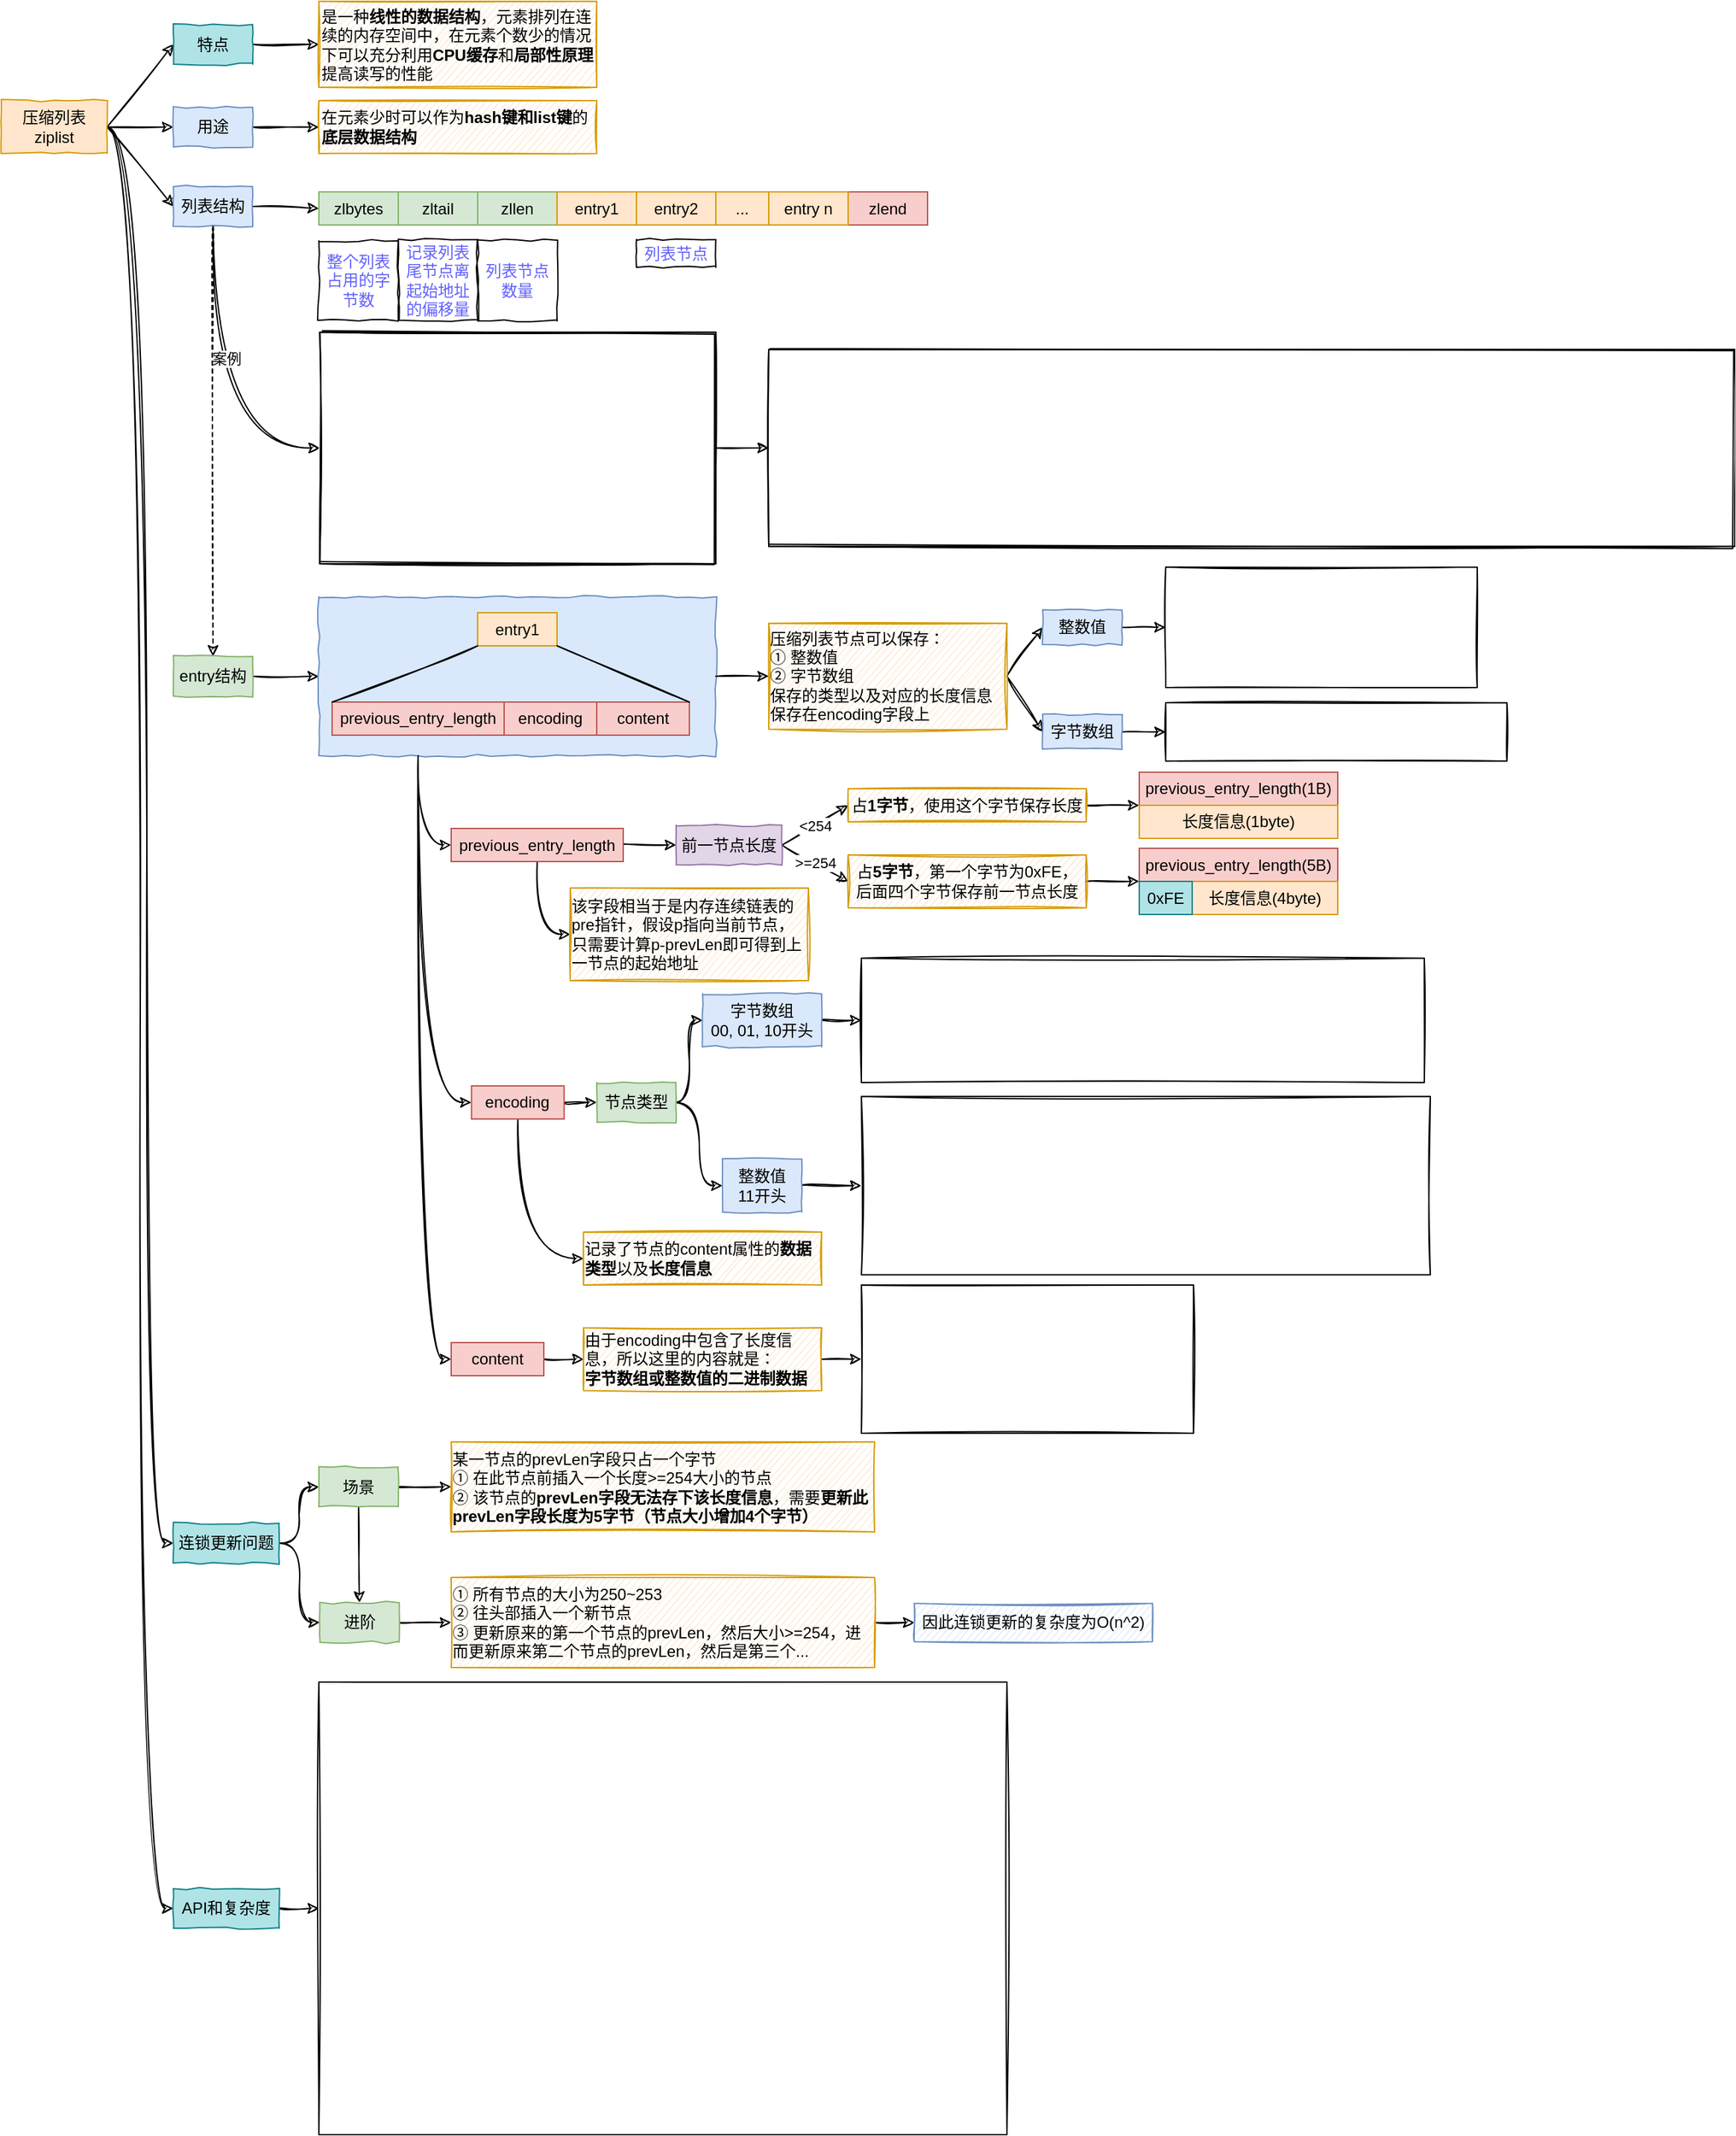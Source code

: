 <mxfile>
    <diagram id="oHw9LolxmyB7uLPVuN6H" name="第 1 页">
        <mxGraphModel dx="1165" dy="670" grid="1" gridSize="10" guides="1" tooltips="1" connect="1" arrows="1" fold="1" page="1" pageScale="1" pageWidth="827" pageHeight="1169" math="0" shadow="0">
            <root>
                <mxCell id="0"/>
                <mxCell id="1" parent="0"/>
                <mxCell id="4" style="edgeStyle=none;html=1;exitX=1;exitY=0.5;exitDx=0;exitDy=0;entryX=0;entryY=0.5;entryDx=0;entryDy=0;sketch=1;" parent="1" source="2" target="3" edge="1">
                    <mxGeometry relative="1" as="geometry"/>
                </mxCell>
                <mxCell id="9" style="edgeStyle=none;sketch=1;html=1;exitX=1;exitY=0.5;exitDx=0;exitDy=0;entryX=0;entryY=0.5;entryDx=0;entryDy=0;" parent="1" source="2" target="7" edge="1">
                    <mxGeometry relative="1" as="geometry"/>
                </mxCell>
                <mxCell id="14" style="edgeStyle=none;html=1;exitX=1;exitY=0.5;exitDx=0;exitDy=0;entryX=0;entryY=0.5;entryDx=0;entryDy=0;sketch=1;" edge="1" parent="1" source="2" target="13">
                    <mxGeometry relative="1" as="geometry"/>
                </mxCell>
                <mxCell id="98" style="edgeStyle=orthogonalEdgeStyle;curved=1;sketch=1;html=1;exitX=1;exitY=0.5;exitDx=0;exitDy=0;entryX=0;entryY=0.5;entryDx=0;entryDy=0;fontColor=#000000;endArrow=classic;endFill=1;" edge="1" parent="1" source="2" target="97">
                    <mxGeometry relative="1" as="geometry">
                        <Array as="points">
                            <mxPoint x="150" y="115"/>
                            <mxPoint x="150" y="1185"/>
                        </Array>
                    </mxGeometry>
                </mxCell>
                <mxCell id="112" style="edgeStyle=orthogonalEdgeStyle;curved=1;sketch=1;html=1;exitX=1;exitY=0.5;exitDx=0;exitDy=0;entryX=0;entryY=0.5;entryDx=0;entryDy=0;fontColor=#000000;endArrow=classic;endFill=1;" edge="1" parent="1" source="2" target="111">
                    <mxGeometry relative="1" as="geometry"/>
                </mxCell>
                <mxCell id="2" value="压缩列表&lt;br&gt;ziplist" style="rounded=0;whiteSpace=wrap;html=1;fillColor=#ffe6cc;strokeColor=#d79b00;comic=1;" parent="1" vertex="1">
                    <mxGeometry x="40" y="95" width="80" height="40" as="geometry"/>
                </mxCell>
                <mxCell id="6" style="edgeStyle=none;sketch=1;html=1;exitX=1;exitY=0.5;exitDx=0;exitDy=0;entryX=0;entryY=0.5;entryDx=0;entryDy=0;" parent="1" source="3" target="5" edge="1">
                    <mxGeometry relative="1" as="geometry"/>
                </mxCell>
                <mxCell id="3" value="用途" style="rounded=0;whiteSpace=wrap;html=1;fillColor=#dae8fc;strokeColor=#6c8ebf;comic=1;" parent="1" vertex="1">
                    <mxGeometry x="170" y="100" width="60" height="30" as="geometry"/>
                </mxCell>
                <mxCell id="5" value="在元素少时可以作为&lt;b&gt;hash键和list键&lt;/b&gt;的&lt;b&gt;底层数据结构&lt;/b&gt;" style="rounded=0;whiteSpace=wrap;html=1;fillColor=#ffe6cc;strokeColor=#d79b00;comic=1;sketch=1;align=left;" parent="1" vertex="1">
                    <mxGeometry x="280" y="95" width="210" height="40" as="geometry"/>
                </mxCell>
                <mxCell id="11" style="edgeStyle=none;sketch=1;html=1;exitX=1;exitY=0.5;exitDx=0;exitDy=0;entryX=0;entryY=0.5;entryDx=0;entryDy=0;" parent="1" source="7" target="10" edge="1">
                    <mxGeometry relative="1" as="geometry"/>
                </mxCell>
                <mxCell id="7" value="特点" style="rounded=0;whiteSpace=wrap;html=1;fillColor=#b0e3e6;strokeColor=#0e8088;comic=1;" parent="1" vertex="1">
                    <mxGeometry x="170" y="37.5" width="60" height="30" as="geometry"/>
                </mxCell>
                <mxCell id="10" value="是一种&lt;b&gt;线性的数据结构&lt;/b&gt;，元素排列在连续的内存空间中，在元素个数少的情况下可以充分利用&lt;b&gt;CPU缓存&lt;/b&gt;和&lt;b&gt;局部性原理&lt;/b&gt;提高读写的性能" style="rounded=0;whiteSpace=wrap;html=1;fillColor=#ffe6cc;strokeColor=#d79b00;comic=1;sketch=1;align=left;" parent="1" vertex="1">
                    <mxGeometry x="280" y="20" width="210" height="65" as="geometry"/>
                </mxCell>
                <mxCell id="23" style="edgeStyle=none;sketch=1;html=1;exitX=1;exitY=0.5;exitDx=0;exitDy=0;entryX=0;entryY=0.5;entryDx=0;entryDy=0;" edge="1" parent="1" source="13" target="15">
                    <mxGeometry relative="1" as="geometry"/>
                </mxCell>
                <mxCell id="35" style="edgeStyle=orthogonalEdgeStyle;curved=1;rounded=0;sketch=1;html=1;exitX=0.5;exitY=1;exitDx=0;exitDy=0;entryX=0.5;entryY=0;entryDx=0;entryDy=0;fontColor=#000000;dashed=1;" edge="1" parent="1" source="13" target="34">
                    <mxGeometry relative="1" as="geometry"/>
                </mxCell>
                <mxCell id="13" value="列表结构" style="rounded=0;whiteSpace=wrap;html=1;fillColor=#dae8fc;strokeColor=#6c8ebf;comic=1;" vertex="1" parent="1">
                    <mxGeometry x="170" y="160" width="60" height="30" as="geometry"/>
                </mxCell>
                <mxCell id="24" value="&lt;font color=&quot;#6262fc&quot;&gt;整个列表占用的字节数&lt;/font&gt;" style="rounded=0;whiteSpace=wrap;html=1;fillColor=none;strokeColor=default;comic=1;" vertex="1" parent="1">
                    <mxGeometry x="280" y="201" width="60" height="60" as="geometry"/>
                </mxCell>
                <mxCell id="25" value="&lt;font color=&quot;#6262fc&quot;&gt;记录列表尾节点离起始地址的偏移量&lt;/font&gt;" style="rounded=0;whiteSpace=wrap;html=1;fillColor=none;strokeColor=default;comic=1;" vertex="1" parent="1">
                    <mxGeometry x="340" y="200" width="60" height="61" as="geometry"/>
                </mxCell>
                <mxCell id="15" value="zlbytes" style="rounded=0;whiteSpace=wrap;html=1;fillColor=#d5e8d4;strokeColor=#82b366;comic=0;" vertex="1" parent="1">
                    <mxGeometry x="280" y="164" width="60" height="25" as="geometry"/>
                </mxCell>
                <mxCell id="16" value="zltail" style="rounded=0;whiteSpace=wrap;html=1;fillColor=#d5e8d4;strokeColor=#82b366;comic=0;" vertex="1" parent="1">
                    <mxGeometry x="340" y="164" width="60" height="25" as="geometry"/>
                </mxCell>
                <mxCell id="17" value="zllen" style="rounded=0;whiteSpace=wrap;html=1;fillColor=#d5e8d4;strokeColor=#82b366;comic=0;" vertex="1" parent="1">
                    <mxGeometry x="400" y="164" width="60" height="25" as="geometry"/>
                </mxCell>
                <mxCell id="18" value="&lt;span&gt;entry1&lt;/span&gt;" style="rounded=0;whiteSpace=wrap;html=1;fillColor=#ffe6cc;strokeColor=#d79b00;comic=0;" vertex="1" parent="1">
                    <mxGeometry x="460" y="164" width="60" height="25" as="geometry"/>
                </mxCell>
                <mxCell id="19" value="entry2" style="rounded=0;whiteSpace=wrap;html=1;fillColor=#ffe6cc;strokeColor=#d79b00;comic=0;" vertex="1" parent="1">
                    <mxGeometry x="520" y="164" width="60" height="25" as="geometry"/>
                </mxCell>
                <mxCell id="20" value="..." style="rounded=0;whiteSpace=wrap;html=1;fillColor=#ffe6cc;strokeColor=#d79b00;comic=0;" vertex="1" parent="1">
                    <mxGeometry x="580" y="164" width="40" height="25" as="geometry"/>
                </mxCell>
                <mxCell id="21" value="zlend" style="rounded=0;whiteSpace=wrap;html=1;fillColor=#f8cecc;strokeColor=#b85450;comic=0;" vertex="1" parent="1">
                    <mxGeometry x="680" y="164" width="60" height="25" as="geometry"/>
                </mxCell>
                <mxCell id="26" value="entry n" style="rounded=0;whiteSpace=wrap;html=1;fillColor=#ffe6cc;strokeColor=#d79b00;comic=0;" vertex="1" parent="1">
                    <mxGeometry x="620" y="164" width="60" height="25" as="geometry"/>
                </mxCell>
                <mxCell id="27" value="&lt;font color=&quot;#6262fc&quot;&gt;列表节点数量&lt;/font&gt;" style="rounded=0;whiteSpace=wrap;html=1;fillColor=none;strokeColor=default;comic=1;" vertex="1" parent="1">
                    <mxGeometry x="400" y="200.5" width="60" height="61" as="geometry"/>
                </mxCell>
                <mxCell id="28" value="&lt;font color=&quot;#6262fc&quot;&gt;列表节点&lt;/font&gt;" style="rounded=0;whiteSpace=wrap;html=1;fillColor=none;strokeColor=default;comic=1;" vertex="1" parent="1">
                    <mxGeometry x="520" y="200" width="60" height="21" as="geometry"/>
                </mxCell>
                <mxCell id="33" style="edgeStyle=orthogonalEdgeStyle;rounded=0;sketch=1;html=1;exitX=1;exitY=0.5;exitDx=0;exitDy=0;entryX=0;entryY=0.5;entryDx=0;entryDy=0;fontColor=#000000;" edge="1" parent="1" source="30" target="32">
                    <mxGeometry relative="1" as="geometry"/>
                </mxCell>
                <mxCell id="30" value="" style="shape=image;imageAspect=0;aspect=fixed;verticalLabelPosition=bottom;verticalAlign=top;comic=0;fontColor=#6262FC;strokeColor=default;fillColor=none;image=https://img-blog.csdnimg.cn/0557d60a5f5a4d39a0c302917029f868.png?x-oss-process=image/watermark,type_d3F5LXplbmhlaQ,shadow_50,text_Q1NETiBAcGNqXzg4OA==,size_20,color_FFFFFF,t_70,g_se,x_16#pic_center;imageBackground=default;imageBorder=default;sketch=1;" vertex="1" parent="1">
                    <mxGeometry x="280.66" y="270" width="299.34" height="175" as="geometry"/>
                </mxCell>
                <mxCell id="32" value="" style="shape=image;imageAspect=0;aspect=fixed;verticalLabelPosition=bottom;verticalAlign=top;comic=0;sketch=1;fontColor=#000000;strokeColor=default;fillColor=none;image=https://img-blog.csdnimg.cn/5f241d1663fc4f9e9c17f43644761e2d.png?x-oss-process=image/watermark,type_d3F5LXplbmhlaQ,shadow_50,text_Q1NETiBAcGNqXzg4OA==,size_20,color_FFFFFF,t_70,g_se,x_16#pic_center;imageBackground=default;imageBorder=default;" vertex="1" parent="1">
                    <mxGeometry x="620" y="283.09" width="730" height="148.81" as="geometry"/>
                </mxCell>
                <mxCell id="45" style="edgeStyle=none;rounded=0;sketch=1;html=1;exitX=1;exitY=0.5;exitDx=0;exitDy=0;entryX=0;entryY=0.5;entryDx=0;entryDy=0;fontColor=#000000;endArrow=classic;endFill=1;" edge="1" parent="1" source="34" target="43">
                    <mxGeometry relative="1" as="geometry"/>
                </mxCell>
                <mxCell id="34" value="entry结构" style="rounded=0;whiteSpace=wrap;html=1;fillColor=#d5e8d4;strokeColor=#82b366;comic=1;" vertex="1" parent="1">
                    <mxGeometry x="170" y="515" width="60" height="30" as="geometry"/>
                </mxCell>
                <mxCell id="31" value="&lt;font color=&quot;#000000&quot;&gt;案例&lt;/font&gt;" style="edgeStyle=orthogonalEdgeStyle;sketch=1;html=1;exitX=0.5;exitY=1;exitDx=0;exitDy=0;entryX=0;entryY=0.5;entryDx=0;entryDy=0;fontColor=#6262FC;rounded=0;curved=1;" edge="1" parent="1" source="13" target="30">
                    <mxGeometry x="-0.194" y="10" relative="1" as="geometry">
                        <mxPoint as="offset"/>
                    </mxGeometry>
                </mxCell>
                <mxCell id="44" value="" style="group" vertex="1" connectable="0" parent="1">
                    <mxGeometry x="280" y="470" width="300" height="120" as="geometry"/>
                </mxCell>
                <mxCell id="43" value="" style="rounded=0;whiteSpace=wrap;html=1;fillColor=#dae8fc;strokeColor=#6c8ebf;comic=1;" vertex="1" parent="44">
                    <mxGeometry width="300" height="120" as="geometry"/>
                </mxCell>
                <mxCell id="36" value="&lt;span&gt;entry1&lt;/span&gt;" style="rounded=0;whiteSpace=wrap;html=1;fillColor=#ffe6cc;strokeColor=#d79b00;comic=0;" vertex="1" parent="44">
                    <mxGeometry x="120" y="12" width="60" height="25" as="geometry"/>
                </mxCell>
                <mxCell id="37" value="&lt;span&gt;previous_entry_length&lt;/span&gt;" style="rounded=0;whiteSpace=wrap;html=1;fillColor=#f8cecc;strokeColor=#b85450;comic=0;" vertex="1" parent="44">
                    <mxGeometry x="10" y="79.5" width="130" height="25" as="geometry"/>
                </mxCell>
                <mxCell id="41" style="edgeStyle=none;rounded=0;sketch=1;html=1;exitX=0;exitY=1;exitDx=0;exitDy=0;entryX=0;entryY=0;entryDx=0;entryDy=0;fontColor=#000000;endArrow=none;endFill=0;" edge="1" parent="44" source="36" target="37">
                    <mxGeometry relative="1" as="geometry"/>
                </mxCell>
                <mxCell id="38" value="&lt;span&gt;encoding&lt;/span&gt;" style="rounded=0;whiteSpace=wrap;html=1;fillColor=#f8cecc;strokeColor=#b85450;comic=0;" vertex="1" parent="44">
                    <mxGeometry x="140" y="79.5" width="70" height="25" as="geometry"/>
                </mxCell>
                <mxCell id="39" value="&lt;span&gt;content&lt;/span&gt;" style="rounded=0;whiteSpace=wrap;html=1;fillColor=#f8cecc;strokeColor=#b85450;comic=0;" vertex="1" parent="44">
                    <mxGeometry x="210" y="79.5" width="70" height="25" as="geometry"/>
                </mxCell>
                <mxCell id="42" style="edgeStyle=none;rounded=0;sketch=1;html=1;exitX=1;exitY=1;exitDx=0;exitDy=0;entryX=1;entryY=0;entryDx=0;entryDy=0;fontColor=#000000;endArrow=none;endFill=0;" edge="1" parent="44" source="36" target="39">
                    <mxGeometry relative="1" as="geometry"/>
                </mxCell>
                <mxCell id="50" style="edgeStyle=none;rounded=0;sketch=1;html=1;exitX=1;exitY=0.5;exitDx=0;exitDy=0;entryX=0;entryY=0.5;entryDx=0;entryDy=0;fontColor=#000000;endArrow=classic;endFill=1;" edge="1" parent="1" source="46" target="48">
                    <mxGeometry relative="1" as="geometry"/>
                </mxCell>
                <mxCell id="51" style="edgeStyle=none;rounded=0;sketch=1;html=1;exitX=1;exitY=0.5;exitDx=0;exitDy=0;entryX=0;entryY=0.5;entryDx=0;entryDy=0;fontColor=#000000;endArrow=classic;endFill=1;" edge="1" parent="1" source="46" target="49">
                    <mxGeometry relative="1" as="geometry"/>
                </mxCell>
                <mxCell id="46" value="&lt;div style=&quot;text-align: left&quot;&gt;&lt;span&gt;压缩列表节点可以保存：&lt;/span&gt;&lt;/div&gt;&lt;div style=&quot;text-align: left&quot;&gt;&lt;span&gt;① 整数值&lt;/span&gt;&lt;/div&gt;&lt;div style=&quot;text-align: left&quot;&gt;&lt;span&gt;② 字节数组&lt;/span&gt;&lt;/div&gt;&lt;div style=&quot;text-align: left&quot;&gt;&lt;span&gt;保存的类型以及对应的长度信息保存在encoding字段上&lt;/span&gt;&lt;/div&gt;" style="rounded=0;whiteSpace=wrap;html=1;fillColor=#ffe6cc;strokeColor=#d79b00;comic=1;sketch=1;" vertex="1" parent="1">
                    <mxGeometry x="620" y="490" width="180" height="80" as="geometry"/>
                </mxCell>
                <mxCell id="47" style="edgeStyle=none;rounded=0;sketch=1;html=1;exitX=1;exitY=0.5;exitDx=0;exitDy=0;entryX=0;entryY=0.5;entryDx=0;entryDy=0;fontColor=#000000;endArrow=classic;endFill=1;" edge="1" parent="1" source="43" target="46">
                    <mxGeometry relative="1" as="geometry"/>
                </mxCell>
                <mxCell id="55" style="edgeStyle=none;rounded=0;sketch=1;html=1;exitX=1;exitY=0.5;exitDx=0;exitDy=0;entryX=0;entryY=0.5;entryDx=0;entryDy=0;fontColor=#000000;endArrow=classic;endFill=1;" edge="1" parent="1" source="48" target="54">
                    <mxGeometry relative="1" as="geometry"/>
                </mxCell>
                <mxCell id="48" value="整数值" style="rounded=0;whiteSpace=wrap;html=1;fillColor=#dae8fc;strokeColor=#6c8ebf;comic=1;" vertex="1" parent="1">
                    <mxGeometry x="827" y="480" width="60" height="26" as="geometry"/>
                </mxCell>
                <mxCell id="53" style="edgeStyle=none;rounded=0;sketch=1;html=1;exitX=1;exitY=0.5;exitDx=0;exitDy=0;entryX=0;entryY=0.5;entryDx=0;entryDy=0;fontColor=#000000;endArrow=classic;endFill=1;" edge="1" parent="1" source="49" target="52">
                    <mxGeometry relative="1" as="geometry"/>
                </mxCell>
                <mxCell id="49" value="字节数组" style="rounded=0;whiteSpace=wrap;html=1;fillColor=#dae8fc;strokeColor=#6c8ebf;comic=1;" vertex="1" parent="1">
                    <mxGeometry x="827" y="559" width="60" height="26" as="geometry"/>
                </mxCell>
                <mxCell id="52" value="" style="shape=image;imageAspect=0;aspect=fixed;verticalLabelPosition=bottom;verticalAlign=top;comic=0;sketch=1;fontColor=#000000;strokeColor=default;fillColor=none;image=https://codereaper-image-bed.oss-cn-shenzhen.aliyuncs.com/img/image-20220911155038966.png;imageBorder=default;" vertex="1" parent="1">
                    <mxGeometry x="920" y="550" width="257.86" height="44.13" as="geometry"/>
                </mxCell>
                <mxCell id="54" value="" style="shape=image;imageAspect=0;aspect=fixed;verticalLabelPosition=bottom;verticalAlign=top;comic=0;sketch=1;fontColor=#000000;strokeColor=default;fillColor=none;image=https://codereaper-image-bed.oss-cn-shenzhen.aliyuncs.com/img/image-20220911155111580.png;imageBorder=default;" vertex="1" parent="1">
                    <mxGeometry x="920" y="447.5" width="235.42" height="91" as="geometry"/>
                </mxCell>
                <mxCell id="60" style="edgeStyle=orthogonalEdgeStyle;curved=1;rounded=0;sketch=1;html=1;exitX=1;exitY=0.5;exitDx=0;exitDy=0;entryX=0;entryY=0.5;entryDx=0;entryDy=0;fontColor=#000000;endArrow=classic;endFill=1;" edge="1" parent="1" source="56" target="59">
                    <mxGeometry relative="1" as="geometry"/>
                </mxCell>
                <mxCell id="77" style="edgeStyle=orthogonalEdgeStyle;curved=1;sketch=1;html=1;exitX=0.5;exitY=1;exitDx=0;exitDy=0;entryX=0;entryY=0.5;entryDx=0;entryDy=0;fontColor=#000000;endArrow=classic;endFill=1;" edge="1" parent="1" source="56" target="76">
                    <mxGeometry relative="1" as="geometry"/>
                </mxCell>
                <mxCell id="56" value="&lt;span&gt;previous_entry_length&lt;/span&gt;" style="rounded=0;whiteSpace=wrap;html=1;fillColor=#f8cecc;strokeColor=#b85450;comic=0;" vertex="1" parent="1">
                    <mxGeometry x="380" y="645" width="130" height="25" as="geometry"/>
                </mxCell>
                <mxCell id="57" style="edgeStyle=orthogonalEdgeStyle;rounded=0;sketch=1;html=1;exitX=0.25;exitY=1;exitDx=0;exitDy=0;entryX=0;entryY=0.5;entryDx=0;entryDy=0;fontColor=#000000;endArrow=classic;endFill=1;curved=1;" edge="1" parent="1" source="43" target="56">
                    <mxGeometry relative="1" as="geometry"/>
                </mxCell>
                <mxCell id="62" value="&amp;lt;254" style="rounded=0;sketch=1;html=1;exitX=1;exitY=0.5;exitDx=0;exitDy=0;entryX=0;entryY=0.5;entryDx=0;entryDy=0;fontColor=#000000;endArrow=classic;endFill=1;" edge="1" parent="1" source="59" target="61">
                    <mxGeometry relative="1" as="geometry"/>
                </mxCell>
                <mxCell id="64" value="&amp;gt;=254" style="edgeStyle=none;rounded=0;sketch=1;html=1;exitX=1;exitY=0.5;exitDx=0;exitDy=0;entryX=0;entryY=0.5;entryDx=0;entryDy=0;fontColor=#000000;endArrow=classic;endFill=1;" edge="1" parent="1" source="59" target="63">
                    <mxGeometry relative="1" as="geometry"/>
                </mxCell>
                <mxCell id="59" value="前一节点长度" style="rounded=0;whiteSpace=wrap;html=1;fillColor=#e1d5e7;strokeColor=#9673a6;comic=1;" vertex="1" parent="1">
                    <mxGeometry x="550" y="642.5" width="80" height="30" as="geometry"/>
                </mxCell>
                <mxCell id="68" style="edgeStyle=none;rounded=0;sketch=1;html=1;exitX=1;exitY=0.5;exitDx=0;exitDy=0;entryX=0;entryY=0;entryDx=0;entryDy=0;fontColor=#000000;endArrow=classic;endFill=1;" edge="1" parent="1" source="61" target="66">
                    <mxGeometry relative="1" as="geometry"/>
                </mxCell>
                <mxCell id="61" value="占&lt;b&gt;1字节&lt;/b&gt;，使用这个字节保存长度" style="rounded=0;whiteSpace=wrap;html=1;fillColor=#ffe6cc;strokeColor=#d79b00;comic=1;sketch=1;" vertex="1" parent="1">
                    <mxGeometry x="680" y="615" width="180" height="25" as="geometry"/>
                </mxCell>
                <mxCell id="73" style="edgeStyle=none;rounded=0;sketch=1;html=1;exitX=1;exitY=0.5;exitDx=0;exitDy=0;entryX=0;entryY=1;entryDx=0;entryDy=0;fontColor=#000000;endArrow=classic;endFill=1;" edge="1" parent="1" source="63" target="70">
                    <mxGeometry relative="1" as="geometry"/>
                </mxCell>
                <mxCell id="63" value="占&lt;b&gt;5字节&lt;/b&gt;，第一个字节为0xFE，后面四个字节保存前一节点长度" style="rounded=0;whiteSpace=wrap;html=1;fillColor=#ffe6cc;strokeColor=#d79b00;comic=1;sketch=1;" vertex="1" parent="1">
                    <mxGeometry x="680" y="665" width="180" height="40" as="geometry"/>
                </mxCell>
                <mxCell id="67" value="" style="group" vertex="1" connectable="0" parent="1">
                    <mxGeometry x="900" y="602.5" width="150" height="50" as="geometry"/>
                </mxCell>
                <mxCell id="65" value="&lt;span&gt;previous_entry_length(1B)&lt;/span&gt;" style="rounded=0;whiteSpace=wrap;html=1;fillColor=#f8cecc;strokeColor=#b85450;comic=0;" vertex="1" parent="67">
                    <mxGeometry width="150" height="25" as="geometry"/>
                </mxCell>
                <mxCell id="66" value="长度信息(1byte)" style="rounded=0;whiteSpace=wrap;html=1;fillColor=#ffe6cc;strokeColor=#d79b00;comic=0;" vertex="1" parent="67">
                    <mxGeometry y="25" width="150" height="25" as="geometry"/>
                </mxCell>
                <mxCell id="69" value="" style="group" vertex="1" connectable="0" parent="1">
                    <mxGeometry x="900" y="660" width="150" height="50" as="geometry"/>
                </mxCell>
                <mxCell id="70" value="&lt;span&gt;previous_entry_length(5B)&lt;/span&gt;" style="rounded=0;whiteSpace=wrap;html=1;fillColor=#f8cecc;strokeColor=#b85450;comic=0;" vertex="1" parent="69">
                    <mxGeometry width="150" height="25" as="geometry"/>
                </mxCell>
                <mxCell id="71" value="长度信息(4byte)" style="rounded=0;whiteSpace=wrap;html=1;fillColor=#ffe6cc;strokeColor=#d79b00;comic=0;" vertex="1" parent="69">
                    <mxGeometry x="40" y="25" width="110" height="25" as="geometry"/>
                </mxCell>
                <mxCell id="72" value="0xFE" style="rounded=0;whiteSpace=wrap;html=1;fillColor=#b0e3e6;strokeColor=#0e8088;comic=0;" vertex="1" parent="69">
                    <mxGeometry y="25" width="40" height="25" as="geometry"/>
                </mxCell>
                <mxCell id="79" style="edgeStyle=orthogonalEdgeStyle;curved=1;sketch=1;html=1;exitX=0.5;exitY=1;exitDx=0;exitDy=0;entryX=0;entryY=0.5;entryDx=0;entryDy=0;fontColor=#000000;endArrow=classic;endFill=1;" edge="1" parent="1" source="74" target="78">
                    <mxGeometry relative="1" as="geometry"/>
                </mxCell>
                <mxCell id="82" style="edgeStyle=orthogonalEdgeStyle;curved=1;sketch=1;html=1;exitX=1;exitY=0.5;exitDx=0;exitDy=0;entryX=0;entryY=0.5;entryDx=0;entryDy=0;fontColor=#000000;endArrow=classic;endFill=1;" edge="1" parent="1" source="74" target="81">
                    <mxGeometry relative="1" as="geometry"/>
                </mxCell>
                <mxCell id="74" value="&lt;span&gt;encoding&lt;/span&gt;" style="rounded=0;whiteSpace=wrap;html=1;fillColor=#f8cecc;strokeColor=#b85450;comic=0;" vertex="1" parent="1">
                    <mxGeometry x="395.33" y="839.54" width="70" height="25" as="geometry"/>
                </mxCell>
                <mxCell id="75" style="edgeStyle=orthogonalEdgeStyle;sketch=1;html=1;exitX=0.25;exitY=1;exitDx=0;exitDy=0;entryX=0;entryY=0.5;entryDx=0;entryDy=0;fontColor=#000000;endArrow=classic;endFill=1;curved=1;" edge="1" parent="1" source="43" target="74">
                    <mxGeometry relative="1" as="geometry">
                        <Array as="points">
                            <mxPoint x="355" y="852"/>
                        </Array>
                    </mxGeometry>
                </mxCell>
                <mxCell id="76" value="&lt;div style=&quot;text-align: left&quot;&gt;该字段相当于是内存连续链表的pre指针，假设p指向当前节点，只需要计算p-prevLen即可得到上一节点的起始地址&lt;/div&gt;" style="rounded=0;whiteSpace=wrap;html=1;fillColor=#ffe6cc;strokeColor=#d79b00;comic=1;sketch=1;" vertex="1" parent="1">
                    <mxGeometry x="470" y="690" width="180" height="70" as="geometry"/>
                </mxCell>
                <mxCell id="78" value="&lt;div style=&quot;text-align: left&quot;&gt;记录了节点的content属性的&lt;b&gt;数据类型&lt;/b&gt;以及&lt;b&gt;长度信息&lt;/b&gt;&lt;/div&gt;" style="rounded=0;whiteSpace=wrap;html=1;fillColor=#ffe6cc;strokeColor=#d79b00;comic=1;sketch=1;" vertex="1" parent="1">
                    <mxGeometry x="480" y="950" width="180" height="40" as="geometry"/>
                </mxCell>
                <mxCell id="85" style="edgeStyle=orthogonalEdgeStyle;curved=1;sketch=1;html=1;exitX=1;exitY=0.5;exitDx=0;exitDy=0;entryX=0;entryY=0.5;entryDx=0;entryDy=0;fontColor=#000000;endArrow=classic;endFill=1;" edge="1" parent="1" source="81" target="83">
                    <mxGeometry relative="1" as="geometry"/>
                </mxCell>
                <mxCell id="86" style="edgeStyle=orthogonalEdgeStyle;curved=1;sketch=1;html=1;exitX=1;exitY=0.5;exitDx=0;exitDy=0;entryX=0;entryY=0.5;entryDx=0;entryDy=0;fontColor=#000000;endArrow=classic;endFill=1;" edge="1" parent="1" source="81" target="84">
                    <mxGeometry relative="1" as="geometry"/>
                </mxCell>
                <mxCell id="81" value="节点类型" style="rounded=0;whiteSpace=wrap;html=1;fillColor=#d5e8d4;strokeColor=#82b366;comic=1;" vertex="1" parent="1">
                    <mxGeometry x="490" y="837.04" width="60" height="30" as="geometry"/>
                </mxCell>
                <mxCell id="88" style="edgeStyle=orthogonalEdgeStyle;curved=1;sketch=1;html=1;exitX=1;exitY=0.5;exitDx=0;exitDy=0;entryX=0;entryY=0.5;entryDx=0;entryDy=0;fontColor=#000000;endArrow=classic;endFill=1;" edge="1" parent="1" source="83" target="87">
                    <mxGeometry relative="1" as="geometry"/>
                </mxCell>
                <mxCell id="83" value="字节数组&lt;br&gt;00, 01, 10开头" style="rounded=0;whiteSpace=wrap;html=1;fillColor=#dae8fc;strokeColor=#6c8ebf;comic=1;" vertex="1" parent="1">
                    <mxGeometry x="570" y="770" width="90" height="40" as="geometry"/>
                </mxCell>
                <mxCell id="90" style="edgeStyle=orthogonalEdgeStyle;curved=1;sketch=1;html=1;exitX=1;exitY=0.5;exitDx=0;exitDy=0;entryX=0;entryY=0.5;entryDx=0;entryDy=0;fontColor=#000000;endArrow=classic;endFill=1;" edge="1" parent="1" source="84" target="89">
                    <mxGeometry relative="1" as="geometry"/>
                </mxCell>
                <mxCell id="84" value="整数值&lt;br&gt;11开头" style="rounded=0;whiteSpace=wrap;html=1;fillColor=#dae8fc;strokeColor=#6c8ebf;comic=1;" vertex="1" parent="1">
                    <mxGeometry x="585" y="894.89" width="60" height="40" as="geometry"/>
                </mxCell>
                <mxCell id="87" value="" style="shape=image;imageAspect=0;aspect=fixed;verticalLabelPosition=bottom;verticalAlign=top;comic=0;sketch=1;fontColor=#000000;strokeColor=default;fillColor=none;image=https://codereaper-image-bed.oss-cn-shenzhen.aliyuncs.com/img/image-20220911161209287.png;imageBorder=default;" vertex="1" parent="1">
                    <mxGeometry x="690" y="742.96" width="425.42" height="94.08" as="geometry"/>
                </mxCell>
                <mxCell id="89" value="" style="shape=image;imageAspect=0;aspect=fixed;verticalLabelPosition=bottom;verticalAlign=top;comic=0;sketch=1;fontColor=#000000;strokeColor=default;fillColor=none;image=https://codereaper-image-bed.oss-cn-shenzhen.aliyuncs.com/img/image-20220911161350941.png;imageBorder=default;" vertex="1" parent="1">
                    <mxGeometry x="690" y="847.5" width="430" height="134.78" as="geometry"/>
                </mxCell>
                <mxCell id="94" style="edgeStyle=orthogonalEdgeStyle;curved=1;sketch=1;html=1;exitX=1;exitY=0.5;exitDx=0;exitDy=0;entryX=0;entryY=0.5;entryDx=0;entryDy=0;fontColor=#000000;endArrow=classic;endFill=1;" edge="1" parent="1" source="91" target="93">
                    <mxGeometry relative="1" as="geometry"/>
                </mxCell>
                <mxCell id="91" value="&lt;span&gt;content&lt;/span&gt;" style="rounded=0;whiteSpace=wrap;html=1;fillColor=#f8cecc;strokeColor=#b85450;comic=0;" vertex="1" parent="1">
                    <mxGeometry x="380" y="1033.5" width="70" height="25" as="geometry"/>
                </mxCell>
                <mxCell id="92" style="edgeStyle=orthogonalEdgeStyle;curved=1;sketch=1;html=1;exitX=0.25;exitY=1;exitDx=0;exitDy=0;entryX=0;entryY=0.5;entryDx=0;entryDy=0;fontColor=#000000;endArrow=classic;endFill=1;" edge="1" parent="1" source="43" target="91">
                    <mxGeometry relative="1" as="geometry">
                        <Array as="points">
                            <mxPoint x="355" y="1046"/>
                        </Array>
                    </mxGeometry>
                </mxCell>
                <mxCell id="96" style="edgeStyle=orthogonalEdgeStyle;curved=1;sketch=1;html=1;exitX=1;exitY=0.5;exitDx=0;exitDy=0;entryX=0;entryY=0.5;entryDx=0;entryDy=0;fontColor=#000000;endArrow=classic;endFill=1;" edge="1" parent="1" source="93" target="95">
                    <mxGeometry relative="1" as="geometry"/>
                </mxCell>
                <mxCell id="93" value="&lt;div style=&quot;text-align: left&quot;&gt;由于encoding中包含了长度信息，所以这里的内容就是：&lt;/div&gt;&lt;div style=&quot;text-align: left&quot;&gt;&lt;b&gt;字节数组或整数值的二进制数据&lt;/b&gt;&lt;/div&gt;" style="rounded=0;whiteSpace=wrap;html=1;fillColor=#ffe6cc;strokeColor=#d79b00;comic=1;sketch=1;" vertex="1" parent="1">
                    <mxGeometry x="480" y="1022.25" width="180" height="47.5" as="geometry"/>
                </mxCell>
                <mxCell id="95" value="" style="shape=image;imageAspect=0;aspect=fixed;verticalLabelPosition=bottom;verticalAlign=top;comic=0;sketch=1;fontColor=#000000;strokeColor=default;fillColor=none;image=https://codereaper-image-bed.oss-cn-shenzhen.aliyuncs.com/img/image-20220911161633601.png;imageBorder=default;" vertex="1" parent="1">
                    <mxGeometry x="690" y="990" width="251.03" height="112" as="geometry"/>
                </mxCell>
                <mxCell id="100" style="edgeStyle=orthogonalEdgeStyle;curved=1;sketch=1;html=1;exitX=1;exitY=0.5;exitDx=0;exitDy=0;entryX=0;entryY=0.5;entryDx=0;entryDy=0;fontColor=#000000;endArrow=classic;endFill=1;" edge="1" parent="1" source="97" target="99">
                    <mxGeometry relative="1" as="geometry"/>
                </mxCell>
                <mxCell id="105" style="edgeStyle=orthogonalEdgeStyle;curved=1;sketch=1;html=1;exitX=1;exitY=0.5;exitDx=0;exitDy=0;entryX=0;entryY=0.5;entryDx=0;entryDy=0;fontColor=#000000;endArrow=classic;endFill=1;" edge="1" parent="1" source="97" target="104">
                    <mxGeometry relative="1" as="geometry"/>
                </mxCell>
                <mxCell id="97" value="连锁更新问题" style="rounded=0;whiteSpace=wrap;html=1;fillColor=#b0e3e6;strokeColor=#0e8088;comic=1;" vertex="1" parent="1">
                    <mxGeometry x="170" y="1170" width="80" height="30" as="geometry"/>
                </mxCell>
                <mxCell id="103" style="edgeStyle=orthogonalEdgeStyle;curved=1;sketch=1;html=1;exitX=1;exitY=0.5;exitDx=0;exitDy=0;entryX=0;entryY=0.5;entryDx=0;entryDy=0;fontColor=#000000;endArrow=classic;endFill=1;" edge="1" parent="1" source="99" target="101">
                    <mxGeometry relative="1" as="geometry"/>
                </mxCell>
                <mxCell id="106" style="edgeStyle=orthogonalEdgeStyle;curved=1;sketch=1;html=1;exitX=0.5;exitY=1;exitDx=0;exitDy=0;entryX=0.5;entryY=0;entryDx=0;entryDy=0;fontColor=#000000;endArrow=classic;endFill=1;" edge="1" parent="1" source="99" target="104">
                    <mxGeometry relative="1" as="geometry"/>
                </mxCell>
                <mxCell id="99" value="场景" style="rounded=0;whiteSpace=wrap;html=1;fillColor=#d5e8d4;strokeColor=#82b366;comic=1;" vertex="1" parent="1">
                    <mxGeometry x="280.0" y="1127.5" width="60" height="30" as="geometry"/>
                </mxCell>
                <mxCell id="101" value="&lt;div style=&quot;text-align: left&quot;&gt;某一节点的prevLen字段只占一个字节&lt;/div&gt;&lt;div style=&quot;text-align: left&quot;&gt;① 在此节点前插入一个长度&amp;gt;=254大小的节点&lt;/div&gt;&lt;div style=&quot;text-align: left&quot;&gt;② 该节点的&lt;b&gt;prevLen字段无法存下该长度信息&lt;/b&gt;，需要&lt;b&gt;更新此prevLen字段长度为5字节（节点大小增加4个字节）&lt;/b&gt;&lt;/div&gt;" style="rounded=0;whiteSpace=wrap;html=1;fillColor=#ffe6cc;strokeColor=#d79b00;comic=1;sketch=1;" vertex="1" parent="1">
                    <mxGeometry x="380" y="1108.5" width="320" height="68" as="geometry"/>
                </mxCell>
                <mxCell id="108" style="edgeStyle=orthogonalEdgeStyle;curved=1;sketch=1;html=1;exitX=1;exitY=0.5;exitDx=0;exitDy=0;entryX=0;entryY=0.5;entryDx=0;entryDy=0;fontColor=#000000;endArrow=classic;endFill=1;" edge="1" parent="1" source="104" target="107">
                    <mxGeometry relative="1" as="geometry"/>
                </mxCell>
                <mxCell id="104" value="进阶" style="rounded=0;whiteSpace=wrap;html=1;fillColor=#d5e8d4;strokeColor=#82b366;comic=1;" vertex="1" parent="1">
                    <mxGeometry x="280.66" y="1230" width="60" height="30" as="geometry"/>
                </mxCell>
                <mxCell id="110" style="edgeStyle=orthogonalEdgeStyle;curved=1;sketch=1;html=1;exitX=1;exitY=0.5;exitDx=0;exitDy=0;entryX=0;entryY=0.5;entryDx=0;entryDy=0;fontColor=#000000;endArrow=classic;endFill=1;" edge="1" parent="1" source="107" target="109">
                    <mxGeometry relative="1" as="geometry"/>
                </mxCell>
                <mxCell id="107" value="&lt;div style=&quot;text-align: left&quot;&gt;① 所有节点的大小为250~253&lt;/div&gt;&lt;div style=&quot;text-align: left&quot;&gt;② 往头部插入一个新节点&lt;/div&gt;&lt;div style=&quot;text-align: left&quot;&gt;③ 更新原来的第一个节点的prevLen，然后大小&amp;gt;=254，进而更新原来第二个节点的prevLen，然后是第三个...&lt;/div&gt;" style="rounded=0;whiteSpace=wrap;html=1;fillColor=#ffe6cc;strokeColor=#d79b00;comic=1;sketch=1;" vertex="1" parent="1">
                    <mxGeometry x="380" y="1211" width="320" height="68" as="geometry"/>
                </mxCell>
                <mxCell id="109" value="&lt;div style=&quot;text-align: left&quot;&gt;因此连锁更新的复杂度为O(n^2)&lt;/div&gt;" style="rounded=0;whiteSpace=wrap;html=1;fillColor=#dae8fc;strokeColor=#6c8ebf;comic=1;sketch=1;" vertex="1" parent="1">
                    <mxGeometry x="730" y="1230.5" width="180" height="29" as="geometry"/>
                </mxCell>
                <mxCell id="114" style="edgeStyle=orthogonalEdgeStyle;curved=1;sketch=1;html=1;exitX=1;exitY=0.5;exitDx=0;exitDy=0;entryX=0;entryY=0.5;entryDx=0;entryDy=0;fontColor=#000000;endArrow=classic;endFill=1;" edge="1" parent="1" source="111" target="113">
                    <mxGeometry relative="1" as="geometry"/>
                </mxCell>
                <mxCell id="111" value="API和复杂度" style="rounded=0;whiteSpace=wrap;html=1;fillColor=#b0e3e6;strokeColor=#0e8088;comic=1;" vertex="1" parent="1">
                    <mxGeometry x="170" y="1446" width="80" height="30" as="geometry"/>
                </mxCell>
                <mxCell id="113" value="" style="shape=image;imageAspect=0;aspect=fixed;verticalLabelPosition=bottom;verticalAlign=top;comic=0;sketch=1;fontColor=#000000;strokeColor=default;fillColor=none;image=https://codereaper-image-bed.oss-cn-shenzhen.aliyuncs.com/img/image-20220911163039665.png;imageBorder=default;" vertex="1" parent="1">
                    <mxGeometry x="280" y="1290" width="520" height="342" as="geometry"/>
                </mxCell>
            </root>
        </mxGraphModel>
    </diagram>
</mxfile>